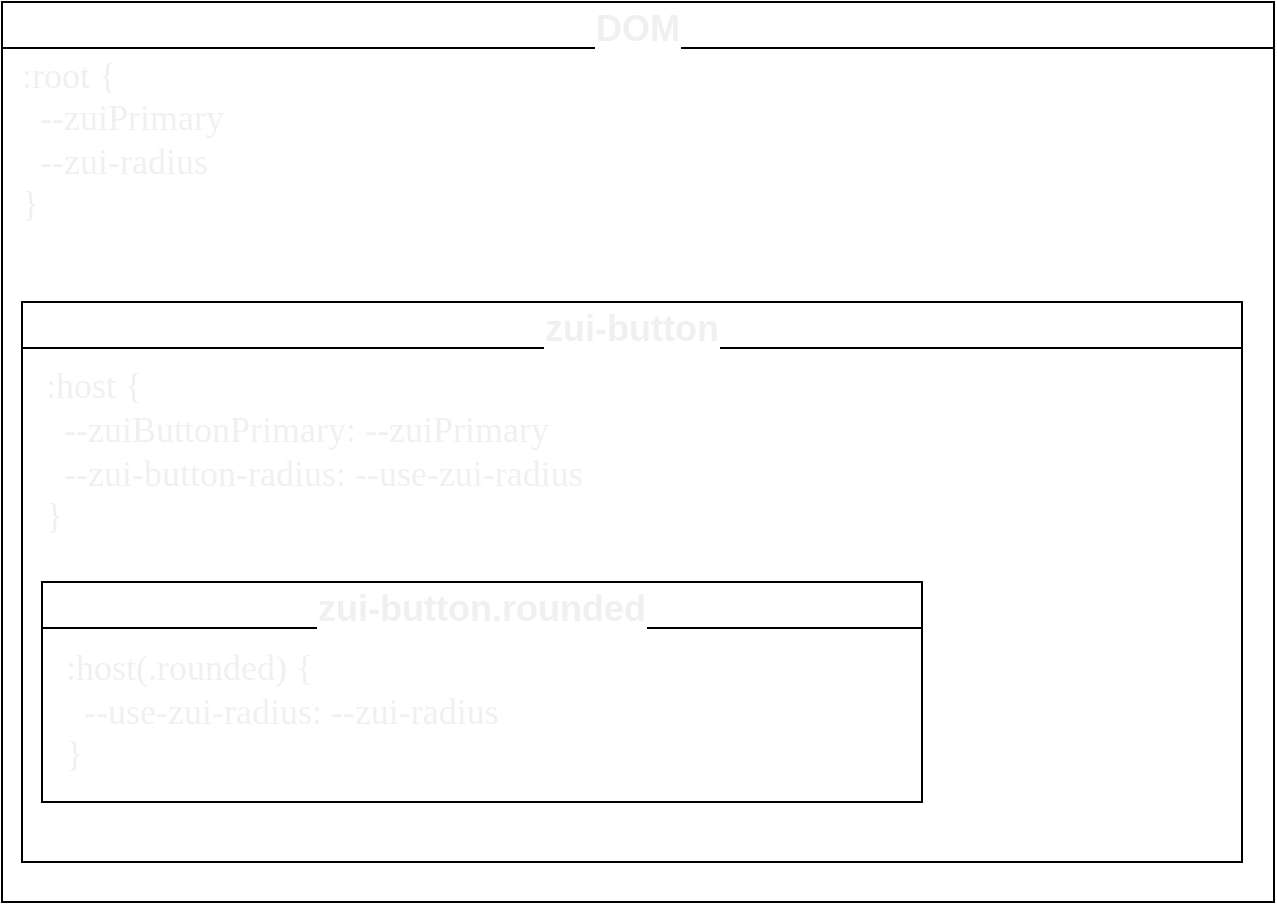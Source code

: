 <mxfile>
    <diagram id="t0At_0hw8PF-9Ng9SqfI" name="Page-1">
        <mxGraphModel dx="673" dy="713" grid="1" gridSize="10" guides="1" tooltips="1" connect="1" arrows="1" fold="1" page="1" pageScale="1" pageWidth="827" pageHeight="1169" math="0" shadow="0">
            <root>
                <mxCell id="0"/>
                <mxCell id="1" parent="0"/>
                <mxCell id="5" value="DOM" style="swimlane;fontSize=18;fontColor=#F0F0F0;labelBackgroundColor=default;" vertex="1" parent="1">
                    <mxGeometry x="20" y="40" width="636" height="450" as="geometry">
                        <mxRectangle x="20" y="40" width="190" height="30" as="alternateBounds"/>
                    </mxGeometry>
                </mxCell>
                <mxCell id="3" value="&lt;font face=&quot;Cascadia Code&quot;&gt;:root {&lt;br&gt;&amp;nbsp; --zuiPrimary&lt;br&gt;&amp;nbsp; --zui-radius&lt;br&gt;}&amp;nbsp;&lt;br&gt;&lt;br&gt;&lt;/font&gt;" style="text;html=1;strokeColor=none;fillColor=none;align=left;verticalAlign=middle;whiteSpace=wrap;rounded=0;fontSize=18;fontColor=#F0F0F0;labelBackgroundColor=default;spacingLeft=0;spacing=0;" vertex="1" parent="5">
                    <mxGeometry x="10" y="50" width="180" height="60" as="geometry"/>
                </mxCell>
                <mxCell id="8" value="zui-button" style="swimlane;labelBackgroundColor=default;fontSize=18;fontColor=#F0F0F0;" vertex="1" parent="5">
                    <mxGeometry x="10" y="150" width="610" height="280" as="geometry"/>
                </mxCell>
                <mxCell id="9" value=":host {&lt;br&gt;&lt;div&gt;&amp;nbsp; --zuiButtonPrimary: --zuiPrimary&lt;/div&gt;&lt;div&gt;&lt;span&gt;&amp;nbsp; --zui-button-radius: --use-zui-radius&lt;/span&gt;&lt;/div&gt;&lt;div&gt;&lt;span&gt;}&lt;/span&gt;&lt;/div&gt;" style="text;html=1;align=left;verticalAlign=middle;resizable=0;points=[];autosize=1;strokeColor=none;fillColor=none;fontSize=18;fontColor=#F0F0F0;labelBackgroundColor=default;fontFamily=Cascadia Code;" vertex="1" parent="8">
                    <mxGeometry x="10" y="30" width="380" height="90" as="geometry"/>
                </mxCell>
                <mxCell id="10" value="zui-button.rounded" style="swimlane;labelBackgroundColor=default;fontSize=18;fontColor=#F0F0F0;" vertex="1" parent="8">
                    <mxGeometry x="10" y="140" width="440" height="110" as="geometry"/>
                </mxCell>
                <mxCell id="11" value=":host(.rounded) {&lt;br&gt;&lt;div&gt;&amp;nbsp; --use-zui-radius: --zui-radius&lt;/div&gt;&lt;div&gt;&lt;span&gt;}&lt;/span&gt;&lt;/div&gt;" style="text;html=1;align=left;verticalAlign=middle;resizable=0;points=[];autosize=1;strokeColor=none;fillColor=none;fontSize=18;fontColor=#F0F0F0;labelBackgroundColor=default;fontFamily=Cascadia Code;" vertex="1" parent="10">
                    <mxGeometry x="10" y="30" width="320" height="70" as="geometry"/>
                </mxCell>
            </root>
        </mxGraphModel>
    </diagram>
</mxfile>